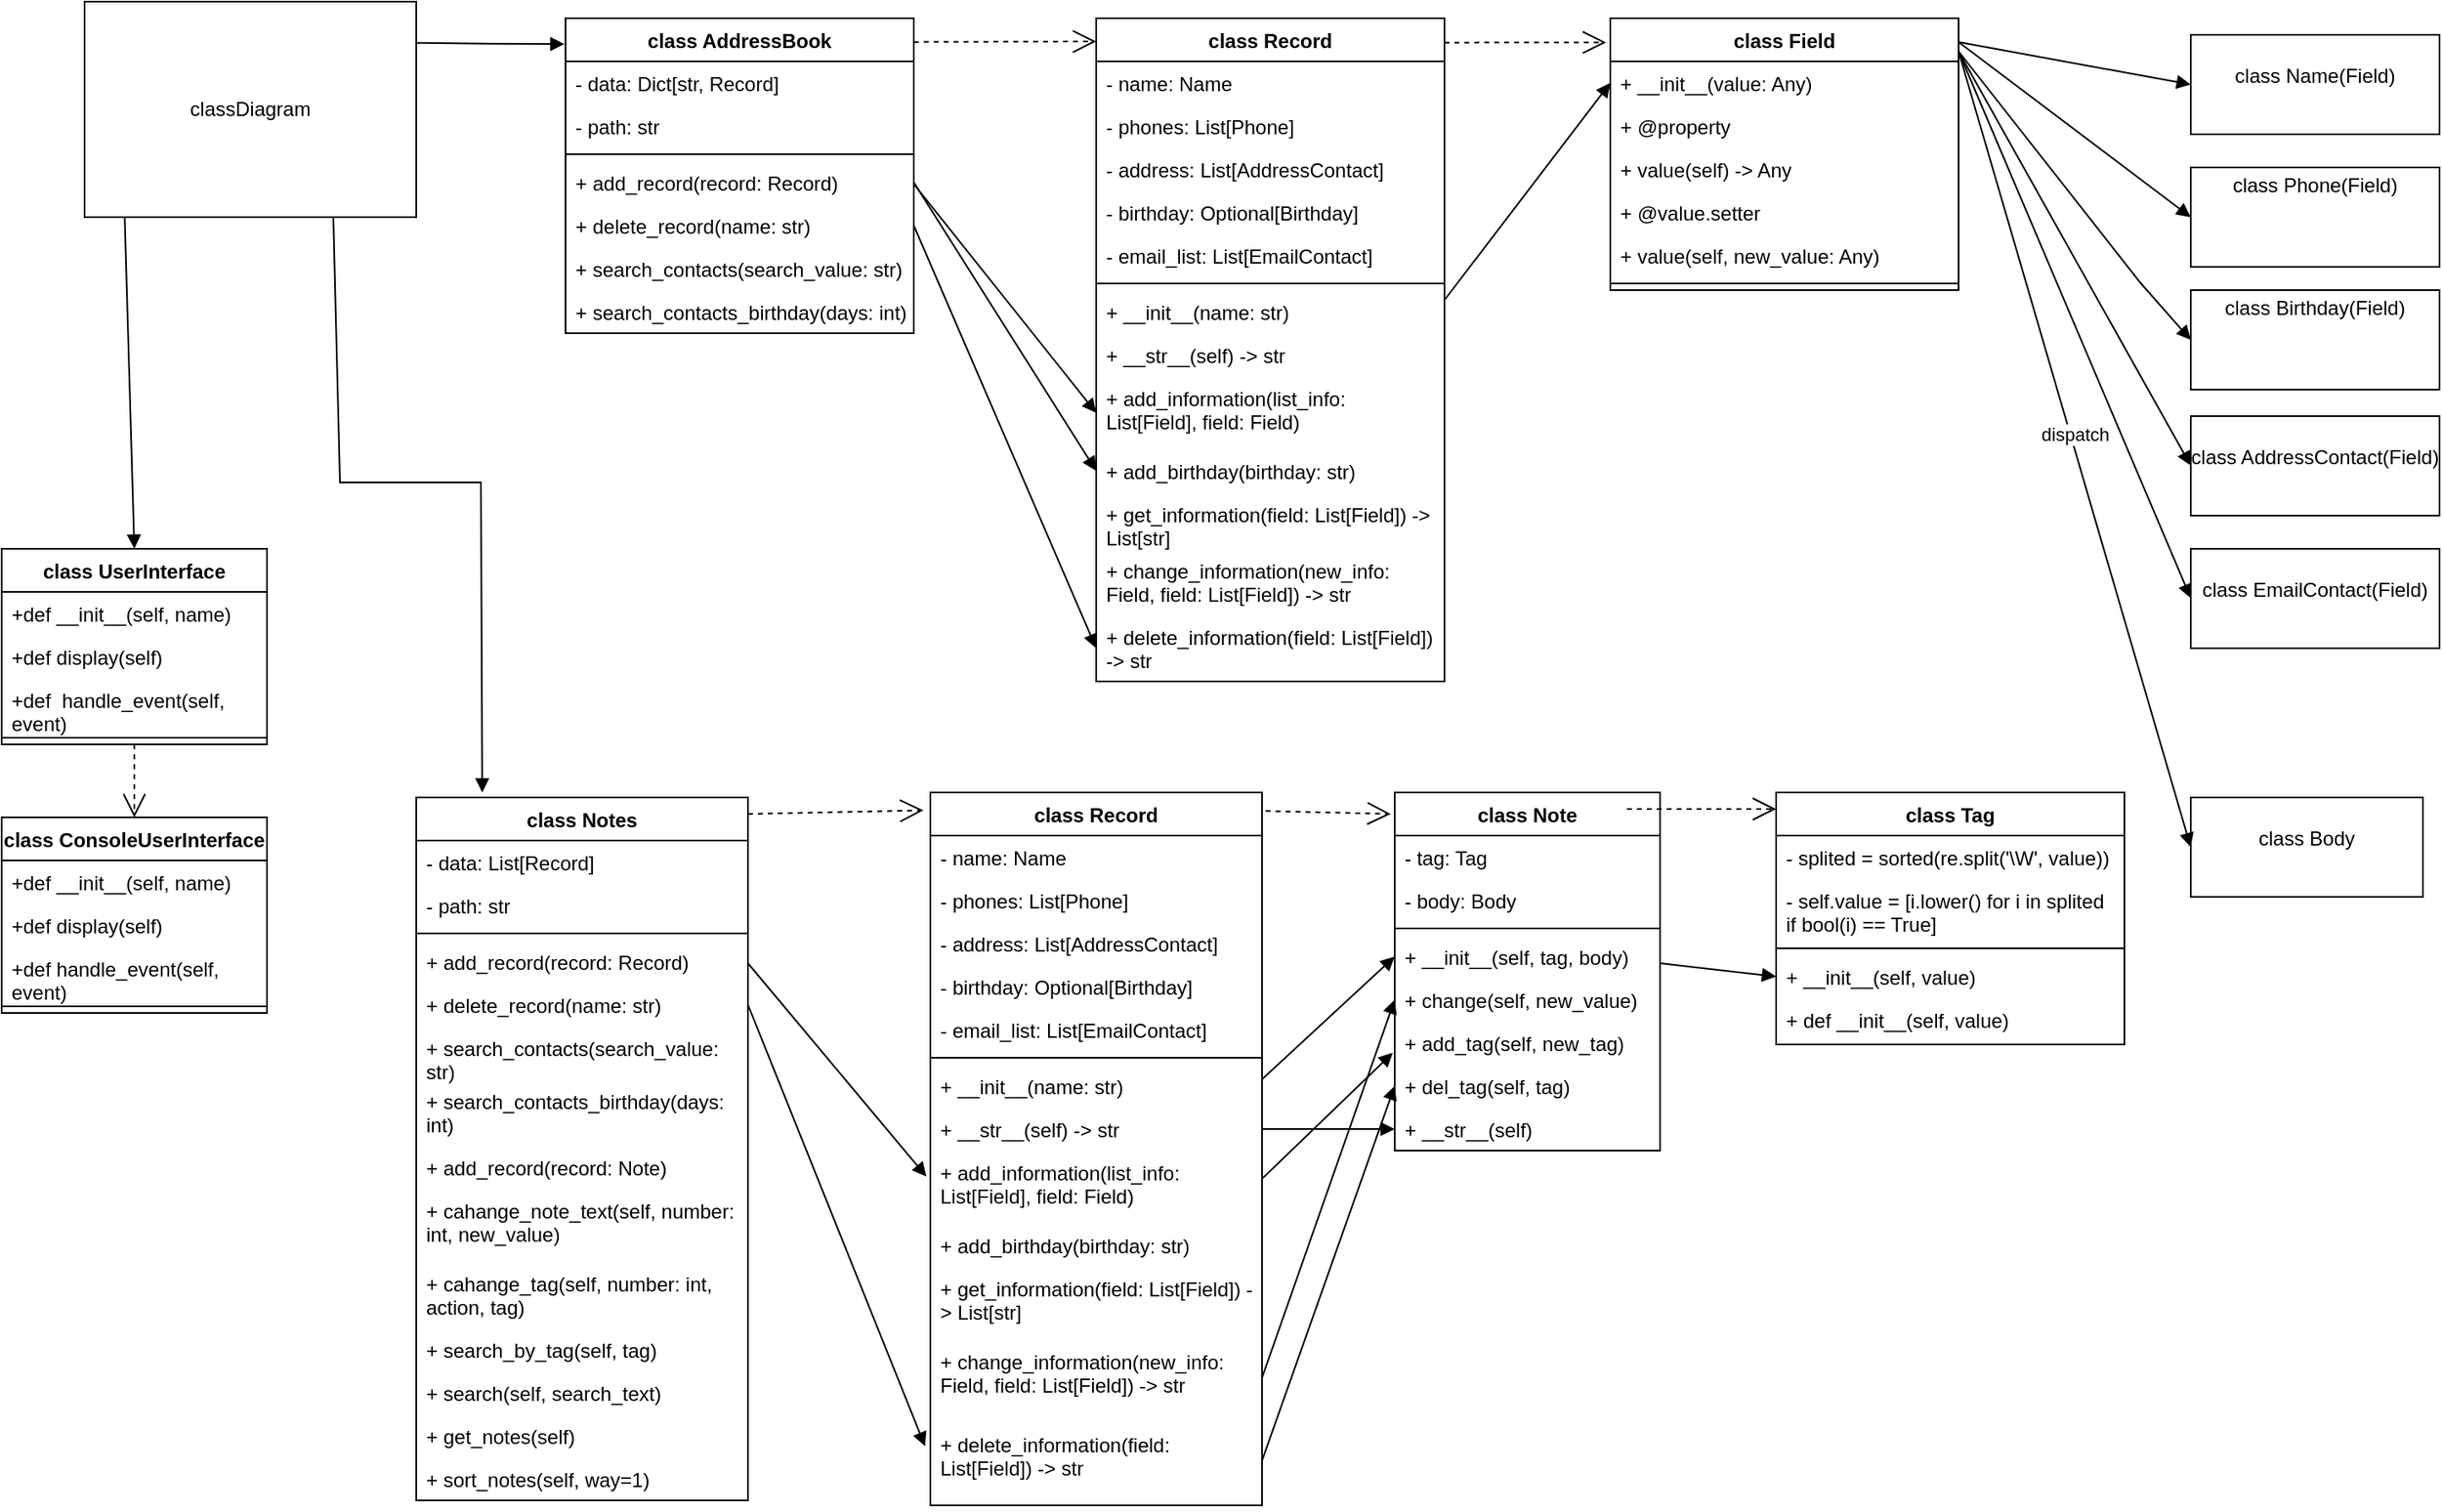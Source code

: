 <mxfile version="22.1.15" type="google">
  <diagram name="Page-1" id="QzDrJdNrqOBRoLmrzLve">
    <mxGraphModel grid="1" page="1" gridSize="10" guides="1" tooltips="1" connect="1" arrows="1" fold="1" pageScale="1" pageWidth="827" pageHeight="1169" math="0" shadow="0">
      <root>
        <mxCell id="0" />
        <mxCell id="1" parent="0" />
        <mxCell id="lvQEorfbWdtiJJyiYcCk-3" value="class AddressBook " style="swimlane;fontStyle=1;align=center;verticalAlign=top;childLayout=stackLayout;horizontal=1;startSize=26;horizontalStack=0;resizeParent=1;resizeParentMax=0;resizeLast=0;collapsible=1;marginBottom=0;whiteSpace=wrap;html=1;" vertex="1" parent="1">
          <mxGeometry x="370" y="60" width="210" height="190" as="geometry" />
        </mxCell>
        <mxCell id="lvQEorfbWdtiJJyiYcCk-4" value=" - data: Dict[str, Record]" style="text;strokeColor=none;fillColor=none;align=left;verticalAlign=top;spacingLeft=4;spacingRight=4;overflow=hidden;rotatable=0;points=[[0,0.5],[1,0.5]];portConstraint=eastwest;whiteSpace=wrap;html=1;" vertex="1" parent="lvQEorfbWdtiJJyiYcCk-3">
          <mxGeometry y="26" width="210" height="26" as="geometry" />
        </mxCell>
        <mxCell id="lvQEorfbWdtiJJyiYcCk-6" value="- path: str" style="text;strokeColor=none;fillColor=none;align=left;verticalAlign=top;spacingLeft=4;spacingRight=4;overflow=hidden;rotatable=0;points=[[0,0.5],[1,0.5]];portConstraint=eastwest;whiteSpace=wrap;html=1;" vertex="1" parent="lvQEorfbWdtiJJyiYcCk-3">
          <mxGeometry y="52" width="210" height="26" as="geometry" />
        </mxCell>
        <mxCell id="lvQEorfbWdtiJJyiYcCk-5" value="" style="line;strokeWidth=1;fillColor=none;align=left;verticalAlign=middle;spacingTop=-1;spacingLeft=3;spacingRight=3;rotatable=0;labelPosition=right;points=[];portConstraint=eastwest;strokeColor=inherit;" vertex="1" parent="lvQEorfbWdtiJJyiYcCk-3">
          <mxGeometry y="78" width="210" height="8" as="geometry" />
        </mxCell>
        <mxCell id="lvQEorfbWdtiJJyiYcCk-14" value="+ add_record(record: Record)" style="text;strokeColor=none;fillColor=none;align=left;verticalAlign=top;spacingLeft=4;spacingRight=4;overflow=hidden;rotatable=0;points=[[0,0.5],[1,0.5]];portConstraint=eastwest;whiteSpace=wrap;html=1;" vertex="1" parent="lvQEorfbWdtiJJyiYcCk-3">
          <mxGeometry y="86" width="210" height="26" as="geometry" />
        </mxCell>
        <mxCell id="lvQEorfbWdtiJJyiYcCk-15" value="+ delete_record(name: str)" style="text;strokeColor=none;fillColor=none;align=left;verticalAlign=top;spacingLeft=4;spacingRight=4;overflow=hidden;rotatable=0;points=[[0,0.5],[1,0.5]];portConstraint=eastwest;whiteSpace=wrap;html=1;" vertex="1" parent="lvQEorfbWdtiJJyiYcCk-3">
          <mxGeometry y="112" width="210" height="26" as="geometry" />
        </mxCell>
        <mxCell id="lvQEorfbWdtiJJyiYcCk-16" value="+ search_contacts(search_value: str)" style="text;strokeColor=none;fillColor=none;align=left;verticalAlign=top;spacingLeft=4;spacingRight=4;overflow=hidden;rotatable=0;points=[[0,0.5],[1,0.5]];portConstraint=eastwest;whiteSpace=wrap;html=1;" vertex="1" parent="lvQEorfbWdtiJJyiYcCk-3">
          <mxGeometry y="138" width="210" height="26" as="geometry" />
        </mxCell>
        <mxCell id="lvQEorfbWdtiJJyiYcCk-17" value="+ search_contacts_birthday(days: int)" style="text;strokeColor=none;fillColor=none;align=left;verticalAlign=top;spacingLeft=4;spacingRight=4;overflow=hidden;rotatable=0;points=[[0,0.5],[1,0.5]];portConstraint=eastwest;whiteSpace=wrap;html=1;" vertex="1" parent="lvQEorfbWdtiJJyiYcCk-3">
          <mxGeometry y="164" width="210" height="26" as="geometry" />
        </mxCell>
        <mxCell id="lvQEorfbWdtiJJyiYcCk-7" value="classDiagram" style="html=1;whiteSpace=wrap;" vertex="1" parent="1">
          <mxGeometry x="80" y="50" width="200" height="130" as="geometry" />
        </mxCell>
        <mxCell id="lvQEorfbWdtiJJyiYcCk-19" value="class Record" style="swimlane;fontStyle=1;align=center;verticalAlign=top;childLayout=stackLayout;horizontal=1;startSize=26;horizontalStack=0;resizeParent=1;resizeParentMax=0;resizeLast=0;collapsible=1;marginBottom=0;whiteSpace=wrap;html=1;" vertex="1" parent="1">
          <mxGeometry x="690" y="60" width="210" height="400" as="geometry" />
        </mxCell>
        <mxCell id="lvQEorfbWdtiJJyiYcCk-20" value="- name: Name" style="text;strokeColor=none;fillColor=none;align=left;verticalAlign=top;spacingLeft=4;spacingRight=4;overflow=hidden;rotatable=0;points=[[0,0.5],[1,0.5]];portConstraint=eastwest;whiteSpace=wrap;html=1;" vertex="1" parent="lvQEorfbWdtiJJyiYcCk-19">
          <mxGeometry y="26" width="210" height="26" as="geometry" />
        </mxCell>
        <mxCell id="lvQEorfbWdtiJJyiYcCk-23" value="- phones: List[Phone]" style="text;strokeColor=none;fillColor=none;align=left;verticalAlign=top;spacingLeft=4;spacingRight=4;overflow=hidden;rotatable=0;points=[[0,0.5],[1,0.5]];portConstraint=eastwest;whiteSpace=wrap;html=1;" vertex="1" parent="lvQEorfbWdtiJJyiYcCk-19">
          <mxGeometry y="52" width="210" height="26" as="geometry" />
        </mxCell>
        <mxCell id="lvQEorfbWdtiJJyiYcCk-24" value="- address: List[AddressContact]" style="text;strokeColor=none;fillColor=none;align=left;verticalAlign=top;spacingLeft=4;spacingRight=4;overflow=hidden;rotatable=0;points=[[0,0.5],[1,0.5]];portConstraint=eastwest;whiteSpace=wrap;html=1;" vertex="1" parent="lvQEorfbWdtiJJyiYcCk-19">
          <mxGeometry y="78" width="210" height="26" as="geometry" />
        </mxCell>
        <mxCell id="lvQEorfbWdtiJJyiYcCk-25" value="- birthday: Optional[Birthday]" style="text;strokeColor=none;fillColor=none;align=left;verticalAlign=top;spacingLeft=4;spacingRight=4;overflow=hidden;rotatable=0;points=[[0,0.5],[1,0.5]];portConstraint=eastwest;whiteSpace=wrap;html=1;" vertex="1" parent="lvQEorfbWdtiJJyiYcCk-19">
          <mxGeometry y="104" width="210" height="26" as="geometry" />
        </mxCell>
        <mxCell id="lvQEorfbWdtiJJyiYcCk-26" value="- email_list: List[EmailContact]" style="text;strokeColor=none;fillColor=none;align=left;verticalAlign=top;spacingLeft=4;spacingRight=4;overflow=hidden;rotatable=0;points=[[0,0.5],[1,0.5]];portConstraint=eastwest;whiteSpace=wrap;html=1;" vertex="1" parent="lvQEorfbWdtiJJyiYcCk-19">
          <mxGeometry y="130" width="210" height="26" as="geometry" />
        </mxCell>
        <mxCell id="lvQEorfbWdtiJJyiYcCk-21" value="" style="line;strokeWidth=1;fillColor=none;align=left;verticalAlign=middle;spacingTop=-1;spacingLeft=3;spacingRight=3;rotatable=0;labelPosition=right;points=[];portConstraint=eastwest;strokeColor=inherit;" vertex="1" parent="lvQEorfbWdtiJJyiYcCk-19">
          <mxGeometry y="156" width="210" height="8" as="geometry" />
        </mxCell>
        <mxCell id="lvQEorfbWdtiJJyiYcCk-22" value="+ __init__(name: str)" style="text;strokeColor=none;fillColor=none;align=left;verticalAlign=top;spacingLeft=4;spacingRight=4;overflow=hidden;rotatable=0;points=[[0,0.5],[1,0.5]];portConstraint=eastwest;whiteSpace=wrap;html=1;" vertex="1" parent="lvQEorfbWdtiJJyiYcCk-19">
          <mxGeometry y="164" width="210" height="26" as="geometry" />
        </mxCell>
        <mxCell id="lvQEorfbWdtiJJyiYcCk-28" value="+ __str__(self) -&amp;gt; str" style="text;strokeColor=none;fillColor=none;align=left;verticalAlign=top;spacingLeft=4;spacingRight=4;overflow=hidden;rotatable=0;points=[[0,0.5],[1,0.5]];portConstraint=eastwest;whiteSpace=wrap;html=1;" vertex="1" parent="lvQEorfbWdtiJJyiYcCk-19">
          <mxGeometry y="190" width="210" height="26" as="geometry" />
        </mxCell>
        <mxCell id="lvQEorfbWdtiJJyiYcCk-32" value="+ add_information(list_info: List[Field], field: Field)" style="text;strokeColor=none;fillColor=none;align=left;verticalAlign=top;spacingLeft=4;spacingRight=4;overflow=hidden;rotatable=0;points=[[0,0.5],[1,0.5]];portConstraint=eastwest;whiteSpace=wrap;html=1;" vertex="1" parent="lvQEorfbWdtiJJyiYcCk-19">
          <mxGeometry y="216" width="210" height="44" as="geometry" />
        </mxCell>
        <mxCell id="lvQEorfbWdtiJJyiYcCk-31" value=" + add_birthday(birthday: str)" style="text;strokeColor=none;fillColor=none;align=left;verticalAlign=top;spacingLeft=4;spacingRight=4;overflow=hidden;rotatable=0;points=[[0,0.5],[1,0.5]];portConstraint=eastwest;whiteSpace=wrap;html=1;" vertex="1" parent="lvQEorfbWdtiJJyiYcCk-19">
          <mxGeometry y="260" width="210" height="26" as="geometry" />
        </mxCell>
        <mxCell id="lvQEorfbWdtiJJyiYcCk-30" value="+ get_information(field: List[Field]) -&amp;gt; List[str]" style="text;strokeColor=none;fillColor=none;align=left;verticalAlign=top;spacingLeft=4;spacingRight=4;overflow=hidden;rotatable=0;points=[[0,0.5],[1,0.5]];portConstraint=eastwest;whiteSpace=wrap;html=1;" vertex="1" parent="lvQEorfbWdtiJJyiYcCk-19">
          <mxGeometry y="286" width="210" height="34" as="geometry" />
        </mxCell>
        <mxCell id="lvQEorfbWdtiJJyiYcCk-29" value="+ change_information(new_info: Field, field: List[Field]) -&amp;gt; str" style="text;strokeColor=none;fillColor=none;align=left;verticalAlign=top;spacingLeft=4;spacingRight=4;overflow=hidden;rotatable=0;points=[[0,0.5],[1,0.5]];portConstraint=eastwest;whiteSpace=wrap;html=1;" vertex="1" parent="lvQEorfbWdtiJJyiYcCk-19">
          <mxGeometry y="320" width="210" height="40" as="geometry" />
        </mxCell>
        <mxCell id="lvQEorfbWdtiJJyiYcCk-27" value="+ delete_information(field: List[Field]) -&amp;gt; str" style="text;strokeColor=none;fillColor=none;align=left;verticalAlign=top;spacingLeft=4;spacingRight=4;overflow=hidden;rotatable=0;points=[[0,0.5],[1,0.5]];portConstraint=eastwest;whiteSpace=wrap;html=1;" vertex="1" parent="lvQEorfbWdtiJJyiYcCk-19">
          <mxGeometry y="360" width="210" height="40" as="geometry" />
        </mxCell>
        <mxCell id="lvQEorfbWdtiJJyiYcCk-33" value="class Field" style="swimlane;fontStyle=1;align=center;verticalAlign=top;childLayout=stackLayout;horizontal=1;startSize=26;horizontalStack=0;resizeParent=1;resizeParentMax=0;resizeLast=0;collapsible=1;marginBottom=0;whiteSpace=wrap;html=1;" vertex="1" parent="1">
          <mxGeometry x="1000" y="60" width="210" height="164" as="geometry" />
        </mxCell>
        <mxCell id="lvQEorfbWdtiJJyiYcCk-34" value=" + __init__(value: Any)" style="text;strokeColor=none;fillColor=none;align=left;verticalAlign=top;spacingLeft=4;spacingRight=4;overflow=hidden;rotatable=0;points=[[0,0.5],[1,0.5]];portConstraint=eastwest;whiteSpace=wrap;html=1;" vertex="1" parent="lvQEorfbWdtiJJyiYcCk-33">
          <mxGeometry y="26" width="210" height="26" as="geometry" />
        </mxCell>
        <mxCell id="lvQEorfbWdtiJJyiYcCk-37" value="+ @property" style="text;strokeColor=none;fillColor=none;align=left;verticalAlign=top;spacingLeft=4;spacingRight=4;overflow=hidden;rotatable=0;points=[[0,0.5],[1,0.5]];portConstraint=eastwest;whiteSpace=wrap;html=1;" vertex="1" parent="lvQEorfbWdtiJJyiYcCk-33">
          <mxGeometry y="52" width="210" height="26" as="geometry" />
        </mxCell>
        <mxCell id="lvQEorfbWdtiJJyiYcCk-39" value="+ value(self) -&amp;gt; Any" style="text;strokeColor=none;fillColor=none;align=left;verticalAlign=top;spacingLeft=4;spacingRight=4;overflow=hidden;rotatable=0;points=[[0,0.5],[1,0.5]];portConstraint=eastwest;whiteSpace=wrap;html=1;" vertex="1" parent="lvQEorfbWdtiJJyiYcCk-33">
          <mxGeometry y="78" width="210" height="26" as="geometry" />
        </mxCell>
        <mxCell id="lvQEorfbWdtiJJyiYcCk-40" value="+ @value.setter" style="text;strokeColor=none;fillColor=none;align=left;verticalAlign=top;spacingLeft=4;spacingRight=4;overflow=hidden;rotatable=0;points=[[0,0.5],[1,0.5]];portConstraint=eastwest;whiteSpace=wrap;html=1;" vertex="1" parent="lvQEorfbWdtiJJyiYcCk-33">
          <mxGeometry y="104" width="210" height="26" as="geometry" />
        </mxCell>
        <mxCell id="lvQEorfbWdtiJJyiYcCk-38" value=" + value(self, new_value: Any)" style="text;strokeColor=none;fillColor=none;align=left;verticalAlign=top;spacingLeft=4;spacingRight=4;overflow=hidden;rotatable=0;points=[[0,0.5],[1,0.5]];portConstraint=eastwest;whiteSpace=wrap;html=1;" vertex="1" parent="lvQEorfbWdtiJJyiYcCk-33">
          <mxGeometry y="130" width="210" height="26" as="geometry" />
        </mxCell>
        <mxCell id="lvQEorfbWdtiJJyiYcCk-35" value="" style="line;strokeWidth=1;fillColor=none;align=left;verticalAlign=middle;spacingTop=-1;spacingLeft=3;spacingRight=3;rotatable=0;labelPosition=right;points=[];portConstraint=eastwest;strokeColor=inherit;" vertex="1" parent="lvQEorfbWdtiJJyiYcCk-33">
          <mxGeometry y="156" width="210" height="8" as="geometry" />
        </mxCell>
        <mxCell id="lvQEorfbWdtiJJyiYcCk-51" value="" style="endArrow=block;endFill=1;html=1;edgeStyle=orthogonalEdgeStyle;align=left;verticalAlign=top;rounded=0;entryX=-0.003;entryY=0.082;entryDx=0;entryDy=0;entryPerimeter=0;" edge="1" parent="1" target="lvQEorfbWdtiJJyiYcCk-3">
          <mxGeometry x="-1" relative="1" as="geometry">
            <mxPoint x="280" y="74.86" as="sourcePoint" />
            <mxPoint x="440" y="74.86" as="targetPoint" />
          </mxGeometry>
        </mxCell>
        <mxCell id="lvQEorfbWdtiJJyiYcCk-55" value="" style="html=1;verticalAlign=bottom;endArrow=block;curved=0;rounded=0;entryX=0;entryY=0.5;entryDx=0;entryDy=0;" edge="1" parent="1" target="lvQEorfbWdtiJJyiYcCk-32">
          <mxGeometry width="80" relative="1" as="geometry">
            <mxPoint x="580" y="160" as="sourcePoint" />
            <mxPoint x="660" y="190" as="targetPoint" />
          </mxGeometry>
        </mxCell>
        <mxCell id="lvQEorfbWdtiJJyiYcCk-59" value="" style="html=1;verticalAlign=bottom;endArrow=block;curved=0;rounded=0;exitX=1;exitY=0.5;exitDx=0;exitDy=0;entryX=0;entryY=0.5;entryDx=0;entryDy=0;" edge="1" parent="1" source="lvQEorfbWdtiJJyiYcCk-14" target="lvQEorfbWdtiJJyiYcCk-31">
          <mxGeometry width="80" relative="1" as="geometry">
            <mxPoint x="580" y="310" as="sourcePoint" />
            <mxPoint x="660" y="310" as="targetPoint" />
          </mxGeometry>
        </mxCell>
        <mxCell id="lvQEorfbWdtiJJyiYcCk-60" value="" style="html=1;verticalAlign=bottom;endArrow=block;curved=0;rounded=0;exitX=1;exitY=0.5;exitDx=0;exitDy=0;entryX=0;entryY=0.5;entryDx=0;entryDy=0;" edge="1" parent="1" source="lvQEorfbWdtiJJyiYcCk-15" target="lvQEorfbWdtiJJyiYcCk-27">
          <mxGeometry width="80" relative="1" as="geometry">
            <mxPoint x="570" y="320" as="sourcePoint" />
            <mxPoint x="650" y="320" as="targetPoint" />
          </mxGeometry>
        </mxCell>
        <mxCell id="lvQEorfbWdtiJJyiYcCk-61" value="" style="html=1;verticalAlign=bottom;endArrow=block;curved=0;rounded=0;entryX=0;entryY=0.5;entryDx=0;entryDy=0;" edge="1" parent="1" target="lvQEorfbWdtiJJyiYcCk-34">
          <mxGeometry width="80" relative="1" as="geometry">
            <mxPoint x="900" y="230" as="sourcePoint" />
            <mxPoint x="980" y="230" as="targetPoint" />
          </mxGeometry>
        </mxCell>
        <mxCell id="lvQEorfbWdtiJJyiYcCk-62" value="" style="endArrow=open;endSize=12;dashed=1;html=1;rounded=0;" edge="1" parent="1">
          <mxGeometry width="160" relative="1" as="geometry">
            <mxPoint x="580" y="74.33" as="sourcePoint" />
            <mxPoint x="690" y="74" as="targetPoint" />
          </mxGeometry>
        </mxCell>
        <mxCell id="lvQEorfbWdtiJJyiYcCk-63" value="" style="endArrow=open;endSize=12;dashed=1;html=1;rounded=0;entryX=-0.012;entryY=0.089;entryDx=0;entryDy=0;entryPerimeter=0;" edge="1" parent="1" target="lvQEorfbWdtiJJyiYcCk-33">
          <mxGeometry width="160" relative="1" as="geometry">
            <mxPoint x="900" y="74.71" as="sourcePoint" />
            <mxPoint x="1060" y="74.71" as="targetPoint" />
          </mxGeometry>
        </mxCell>
        <mxCell id="lvQEorfbWdtiJJyiYcCk-66" value="&lt;p style=&quot;margin:0px;margin-top:4px;text-align:center;&quot;&gt;&lt;br&gt;class EmailContact(Field)&lt;br&gt;&lt;/p&gt;" style="verticalAlign=top;align=left;overflow=fill;fontSize=12;fontFamily=Helvetica;html=1;whiteSpace=wrap;" vertex="1" parent="1">
          <mxGeometry x="1350" y="380" width="150" height="60" as="geometry" />
        </mxCell>
        <mxCell id="lvQEorfbWdtiJJyiYcCk-67" value="&lt;p style=&quot;margin:0px;margin-top:4px;text-align:center;&quot;&gt;&lt;br&gt;class AddressContact(Field)&lt;br&gt;&lt;/p&gt;" style="verticalAlign=top;align=left;overflow=fill;fontSize=12;fontFamily=Helvetica;html=1;whiteSpace=wrap;" vertex="1" parent="1">
          <mxGeometry x="1350" y="300" width="150" height="60" as="geometry" />
        </mxCell>
        <mxCell id="lvQEorfbWdtiJJyiYcCk-70" value="&lt;p style=&quot;text-align: center; margin: 4px 0px 0px;&quot;&gt;class Birthday(Field)&lt;br&gt;&lt;/p&gt;" style="verticalAlign=top;align=left;overflow=fill;fontSize=12;fontFamily=Helvetica;html=1;whiteSpace=wrap;" vertex="1" parent="1">
          <mxGeometry x="1350" y="224" width="150" height="60" as="geometry" />
        </mxCell>
        <mxCell id="lvQEorfbWdtiJJyiYcCk-71" value="&lt;p style=&quot;margin:0px;margin-top:4px;text-align:center;&quot;&gt;class Phone(Field)&lt;br&gt;&lt;/p&gt;" style="verticalAlign=top;align=left;overflow=fill;fontSize=12;fontFamily=Helvetica;html=1;whiteSpace=wrap;" vertex="1" parent="1">
          <mxGeometry x="1350" y="150" width="150" height="60" as="geometry" />
        </mxCell>
        <mxCell id="lvQEorfbWdtiJJyiYcCk-72" value="&lt;p style=&quot;margin:0px;margin-top:4px;text-align:center;&quot;&gt;&lt;br&gt;class Name(Field)&lt;br&gt;&lt;/p&gt;" style="verticalAlign=top;align=left;overflow=fill;fontSize=12;fontFamily=Helvetica;html=1;whiteSpace=wrap;" vertex="1" parent="1">
          <mxGeometry x="1350" y="70" width="150" height="60" as="geometry" />
        </mxCell>
        <mxCell id="lvQEorfbWdtiJJyiYcCk-76" value="" style="html=1;verticalAlign=bottom;endArrow=block;curved=0;rounded=0;" edge="1" parent="1">
          <mxGeometry width="80" relative="1" as="geometry">
            <mxPoint x="1210" y="80" as="sourcePoint" />
            <mxPoint x="1350" y="409.82" as="targetPoint" />
          </mxGeometry>
        </mxCell>
        <mxCell id="lvQEorfbWdtiJJyiYcCk-77" value="" style="html=1;verticalAlign=bottom;endArrow=block;curved=0;rounded=0;" edge="1" parent="1">
          <mxGeometry width="80" relative="1" as="geometry">
            <mxPoint x="1210" y="80" as="sourcePoint" />
            <mxPoint x="1350" y="329.82" as="targetPoint" />
            <mxPoint as="offset" />
          </mxGeometry>
        </mxCell>
        <mxCell id="lvQEorfbWdtiJJyiYcCk-78" value="" style="html=1;verticalAlign=bottom;endArrow=block;curved=0;rounded=0;entryX=0;entryY=0.5;entryDx=0;entryDy=0;" edge="1" parent="1" target="lvQEorfbWdtiJJyiYcCk-70">
          <mxGeometry width="80" relative="1" as="geometry">
            <mxPoint x="1210" y="80" as="sourcePoint" />
            <mxPoint x="1321" y="222.75" as="targetPoint" />
            <Array as="points">
              <mxPoint x="1320" y="220" />
            </Array>
          </mxGeometry>
        </mxCell>
        <mxCell id="lvQEorfbWdtiJJyiYcCk-79" value="" style="html=1;verticalAlign=bottom;endArrow=block;curved=0;rounded=0;entryX=0;entryY=0.5;entryDx=0;entryDy=0;" edge="1" parent="1" target="lvQEorfbWdtiJJyiYcCk-71">
          <mxGeometry width="80" relative="1" as="geometry">
            <mxPoint x="1210" y="74.37" as="sourcePoint" />
            <mxPoint x="1290" y="74.37" as="targetPoint" />
          </mxGeometry>
        </mxCell>
        <mxCell id="lvQEorfbWdtiJJyiYcCk-80" value="" style="html=1;verticalAlign=bottom;endArrow=block;curved=0;rounded=0;entryX=0;entryY=0.5;entryDx=0;entryDy=0;" edge="1" parent="1" target="lvQEorfbWdtiJJyiYcCk-72">
          <mxGeometry width="80" relative="1" as="geometry">
            <mxPoint x="1210" y="74.37" as="sourcePoint" />
            <mxPoint x="1290" y="74.37" as="targetPoint" />
          </mxGeometry>
        </mxCell>
        <mxCell id="lvQEorfbWdtiJJyiYcCk-81" value="" style="html=1;verticalAlign=bottom;endArrow=block;curved=0;rounded=0;exitX=0.75;exitY=1;exitDx=0;exitDy=0;entryX=0.199;entryY=-0.007;entryDx=0;entryDy=0;entryPerimeter=0;" edge="1" parent="1" source="lvQEorfbWdtiJJyiYcCk-7" target="lvQEorfbWdtiJJyiYcCk-82">
          <mxGeometry width="80" relative="1" as="geometry">
            <mxPoint x="320" y="75" as="sourcePoint" />
            <mxPoint x="409.953" y="460" as="targetPoint" />
            <Array as="points">
              <mxPoint x="234" y="340" />
              <mxPoint x="319" y="340" />
            </Array>
          </mxGeometry>
        </mxCell>
        <mxCell id="lvQEorfbWdtiJJyiYcCk-82" value="class Notes" style="swimlane;fontStyle=1;align=center;verticalAlign=top;childLayout=stackLayout;horizontal=1;startSize=26;horizontalStack=0;resizeParent=1;resizeParentMax=0;resizeLast=0;collapsible=1;marginBottom=0;whiteSpace=wrap;html=1;" vertex="1" parent="1">
          <mxGeometry x="280.0" y="530" width="200" height="424" as="geometry" />
        </mxCell>
        <mxCell id="lvQEorfbWdtiJJyiYcCk-83" value="- data: List[Record]" style="text;strokeColor=none;fillColor=none;align=left;verticalAlign=top;spacingLeft=4;spacingRight=4;overflow=hidden;rotatable=0;points=[[0,0.5],[1,0.5]];portConstraint=eastwest;whiteSpace=wrap;html=1;" vertex="1" parent="lvQEorfbWdtiJJyiYcCk-82">
          <mxGeometry y="26" width="200" height="26" as="geometry" />
        </mxCell>
        <mxCell id="lvQEorfbWdtiJJyiYcCk-86" value=" - path: str" style="text;strokeColor=none;fillColor=none;align=left;verticalAlign=top;spacingLeft=4;spacingRight=4;overflow=hidden;rotatable=0;points=[[0,0.5],[1,0.5]];portConstraint=eastwest;whiteSpace=wrap;html=1;" vertex="1" parent="lvQEorfbWdtiJJyiYcCk-82">
          <mxGeometry y="52" width="200" height="26" as="geometry" />
        </mxCell>
        <mxCell id="lvQEorfbWdtiJJyiYcCk-84" value="" style="line;strokeWidth=1;fillColor=none;align=left;verticalAlign=middle;spacingTop=-1;spacingLeft=3;spacingRight=3;rotatable=0;labelPosition=right;points=[];portConstraint=eastwest;strokeColor=inherit;" vertex="1" parent="lvQEorfbWdtiJJyiYcCk-82">
          <mxGeometry y="78" width="200" height="8" as="geometry" />
        </mxCell>
        <mxCell id="lvQEorfbWdtiJJyiYcCk-85" value="+ add_record(record: Record)" style="text;strokeColor=none;fillColor=none;align=left;verticalAlign=top;spacingLeft=4;spacingRight=4;overflow=hidden;rotatable=0;points=[[0,0.5],[1,0.5]];portConstraint=eastwest;whiteSpace=wrap;html=1;" vertex="1" parent="lvQEorfbWdtiJJyiYcCk-82">
          <mxGeometry y="86" width="200" height="26" as="geometry" />
        </mxCell>
        <mxCell id="lvQEorfbWdtiJJyiYcCk-87" value="+ delete_record(name: str)" style="text;strokeColor=none;fillColor=none;align=left;verticalAlign=top;spacingLeft=4;spacingRight=4;overflow=hidden;rotatable=0;points=[[0,0.5],[1,0.5]];portConstraint=eastwest;whiteSpace=wrap;html=1;" vertex="1" parent="lvQEorfbWdtiJJyiYcCk-82">
          <mxGeometry y="112" width="200" height="26" as="geometry" />
        </mxCell>
        <mxCell id="lvQEorfbWdtiJJyiYcCk-89" value="+ search_contacts(search_value: str)" style="text;strokeColor=none;fillColor=none;align=left;verticalAlign=top;spacingLeft=4;spacingRight=4;overflow=hidden;rotatable=0;points=[[0,0.5],[1,0.5]];portConstraint=eastwest;whiteSpace=wrap;html=1;" vertex="1" parent="lvQEorfbWdtiJJyiYcCk-82">
          <mxGeometry y="138" width="200" height="32" as="geometry" />
        </mxCell>
        <mxCell id="lvQEorfbWdtiJJyiYcCk-93" value="+ search_contacts_birthday(days: int)" style="text;strokeColor=none;fillColor=none;align=left;verticalAlign=top;spacingLeft=4;spacingRight=4;overflow=hidden;rotatable=0;points=[[0,0.5],[1,0.5]];portConstraint=eastwest;whiteSpace=wrap;html=1;" vertex="1" parent="lvQEorfbWdtiJJyiYcCk-82">
          <mxGeometry y="170" width="200" height="40" as="geometry" />
        </mxCell>
        <mxCell id="lvQEorfbWdtiJJyiYcCk-96" value="+ add_record(record:&amp;nbsp;Note)" style="text;strokeColor=none;fillColor=none;align=left;verticalAlign=top;spacingLeft=4;spacingRight=4;overflow=hidden;rotatable=0;points=[[0,0.5],[1,0.5]];portConstraint=eastwest;whiteSpace=wrap;html=1;" vertex="1" parent="lvQEorfbWdtiJJyiYcCk-82">
          <mxGeometry y="210" width="200" height="26" as="geometry" />
        </mxCell>
        <mxCell id="lvQEorfbWdtiJJyiYcCk-95" value="+ cahange_note_text(self, number: int, new_value)" style="text;strokeColor=none;fillColor=none;align=left;verticalAlign=top;spacingLeft=4;spacingRight=4;overflow=hidden;rotatable=0;points=[[0,0.5],[1,0.5]];portConstraint=eastwest;whiteSpace=wrap;html=1;" vertex="1" parent="lvQEorfbWdtiJJyiYcCk-82">
          <mxGeometry y="236" width="200" height="44" as="geometry" />
        </mxCell>
        <mxCell id="lvQEorfbWdtiJJyiYcCk-91" value="+ cahange_tag(self, number: int, action, tag)" style="text;strokeColor=none;fillColor=none;align=left;verticalAlign=top;spacingLeft=4;spacingRight=4;overflow=hidden;rotatable=0;points=[[0,0.5],[1,0.5]];portConstraint=eastwest;whiteSpace=wrap;html=1;" vertex="1" parent="lvQEorfbWdtiJJyiYcCk-82">
          <mxGeometry y="280" width="200" height="40" as="geometry" />
        </mxCell>
        <mxCell id="lvQEorfbWdtiJJyiYcCk-94" value="+ search_by_tag(self, tag)" style="text;strokeColor=none;fillColor=none;align=left;verticalAlign=top;spacingLeft=4;spacingRight=4;overflow=hidden;rotatable=0;points=[[0,0.5],[1,0.5]];portConstraint=eastwest;whiteSpace=wrap;html=1;" vertex="1" parent="lvQEorfbWdtiJJyiYcCk-82">
          <mxGeometry y="320" width="200" height="26" as="geometry" />
        </mxCell>
        <mxCell id="lvQEorfbWdtiJJyiYcCk-92" value="+ search(self, search_text)" style="text;strokeColor=none;fillColor=none;align=left;verticalAlign=top;spacingLeft=4;spacingRight=4;overflow=hidden;rotatable=0;points=[[0,0.5],[1,0.5]];portConstraint=eastwest;whiteSpace=wrap;html=1;" vertex="1" parent="lvQEorfbWdtiJJyiYcCk-82">
          <mxGeometry y="346" width="200" height="26" as="geometry" />
        </mxCell>
        <mxCell id="lvQEorfbWdtiJJyiYcCk-90" value="+ get_notes(self)&lt;br/&gt;&lt;br/&gt;" style="text;strokeColor=none;fillColor=none;align=left;verticalAlign=top;spacingLeft=4;spacingRight=4;overflow=hidden;rotatable=0;points=[[0,0.5],[1,0.5]];portConstraint=eastwest;whiteSpace=wrap;html=1;" vertex="1" parent="lvQEorfbWdtiJJyiYcCk-82">
          <mxGeometry y="372" width="200" height="26" as="geometry" />
        </mxCell>
        <mxCell id="lvQEorfbWdtiJJyiYcCk-88" value="+ sort_notes(self, way=1)" style="text;strokeColor=none;fillColor=none;align=left;verticalAlign=top;spacingLeft=4;spacingRight=4;overflow=hidden;rotatable=0;points=[[0,0.5],[1,0.5]];portConstraint=eastwest;whiteSpace=wrap;html=1;" vertex="1" parent="lvQEorfbWdtiJJyiYcCk-82">
          <mxGeometry y="398" width="200" height="26" as="geometry" />
        </mxCell>
        <mxCell id="lvQEorfbWdtiJJyiYcCk-97" value="class Note" style="swimlane;fontStyle=1;align=center;verticalAlign=top;childLayout=stackLayout;horizontal=1;startSize=26;horizontalStack=0;resizeParent=1;resizeParentMax=0;resizeLast=0;collapsible=1;marginBottom=0;whiteSpace=wrap;html=1;" vertex="1" parent="1">
          <mxGeometry x="870" y="527" width="160" height="216" as="geometry" />
        </mxCell>
        <mxCell id="lvQEorfbWdtiJJyiYcCk-98" value="- tag: Tag" style="text;strokeColor=none;fillColor=none;align=left;verticalAlign=top;spacingLeft=4;spacingRight=4;overflow=hidden;rotatable=0;points=[[0,0.5],[1,0.5]];portConstraint=eastwest;whiteSpace=wrap;html=1;" vertex="1" parent="lvQEorfbWdtiJJyiYcCk-97">
          <mxGeometry y="26" width="160" height="26" as="geometry" />
        </mxCell>
        <mxCell id="lvQEorfbWdtiJJyiYcCk-116" value="- body: Body" style="text;strokeColor=none;fillColor=none;align=left;verticalAlign=top;spacingLeft=4;spacingRight=4;overflow=hidden;rotatable=0;points=[[0,0.5],[1,0.5]];portConstraint=eastwest;whiteSpace=wrap;html=1;" vertex="1" parent="lvQEorfbWdtiJJyiYcCk-97">
          <mxGeometry y="52" width="160" height="26" as="geometry" />
        </mxCell>
        <mxCell id="lvQEorfbWdtiJJyiYcCk-99" value="" style="line;strokeWidth=1;fillColor=none;align=left;verticalAlign=middle;spacingTop=-1;spacingLeft=3;spacingRight=3;rotatable=0;labelPosition=right;points=[];portConstraint=eastwest;strokeColor=inherit;" vertex="1" parent="lvQEorfbWdtiJJyiYcCk-97">
          <mxGeometry y="78" width="160" height="8" as="geometry" />
        </mxCell>
        <mxCell id="lvQEorfbWdtiJJyiYcCk-100" value="+ __init__(self, tag, body)" style="text;strokeColor=none;fillColor=none;align=left;verticalAlign=top;spacingLeft=4;spacingRight=4;overflow=hidden;rotatable=0;points=[[0,0.5],[1,0.5]];portConstraint=eastwest;whiteSpace=wrap;html=1;" vertex="1" parent="lvQEorfbWdtiJJyiYcCk-97">
          <mxGeometry y="86" width="160" height="26" as="geometry" />
        </mxCell>
        <mxCell id="lvQEorfbWdtiJJyiYcCk-118" value="+ change(self, new_value)" style="text;strokeColor=none;fillColor=none;align=left;verticalAlign=top;spacingLeft=4;spacingRight=4;overflow=hidden;rotatable=0;points=[[0,0.5],[1,0.5]];portConstraint=eastwest;whiteSpace=wrap;html=1;" vertex="1" parent="lvQEorfbWdtiJJyiYcCk-97">
          <mxGeometry y="112" width="160" height="26" as="geometry" />
        </mxCell>
        <mxCell id="lvQEorfbWdtiJJyiYcCk-119" value="+ add_tag(self, new_tag)" style="text;strokeColor=none;fillColor=none;align=left;verticalAlign=top;spacingLeft=4;spacingRight=4;overflow=hidden;rotatable=0;points=[[0,0.5],[1,0.5]];portConstraint=eastwest;whiteSpace=wrap;html=1;" vertex="1" parent="lvQEorfbWdtiJJyiYcCk-97">
          <mxGeometry y="138" width="160" height="26" as="geometry" />
        </mxCell>
        <mxCell id="lvQEorfbWdtiJJyiYcCk-117" value=" + del_tag(self, tag)" style="text;strokeColor=none;fillColor=none;align=left;verticalAlign=top;spacingLeft=4;spacingRight=4;overflow=hidden;rotatable=0;points=[[0,0.5],[1,0.5]];portConstraint=eastwest;whiteSpace=wrap;html=1;" vertex="1" parent="lvQEorfbWdtiJJyiYcCk-97">
          <mxGeometry y="164" width="160" height="26" as="geometry" />
        </mxCell>
        <mxCell id="lvQEorfbWdtiJJyiYcCk-120" value="+ __str__(self)" style="text;strokeColor=none;fillColor=none;align=left;verticalAlign=top;spacingLeft=4;spacingRight=4;overflow=hidden;rotatable=0;points=[[0,0.5],[1,0.5]];portConstraint=eastwest;whiteSpace=wrap;html=1;" vertex="1" parent="lvQEorfbWdtiJJyiYcCk-97">
          <mxGeometry y="190" width="160" height="26" as="geometry" />
        </mxCell>
        <mxCell id="lvQEorfbWdtiJJyiYcCk-101" value="class Record" style="swimlane;fontStyle=1;align=center;verticalAlign=top;childLayout=stackLayout;horizontal=1;startSize=26;horizontalStack=0;resizeParent=1;resizeParentMax=0;resizeLast=0;collapsible=1;marginBottom=0;whiteSpace=wrap;html=1;" vertex="1" parent="1">
          <mxGeometry x="590" y="527" width="200" height="430" as="geometry" />
        </mxCell>
        <mxCell id="lvQEorfbWdtiJJyiYcCk-102" value="- name: Name" style="text;strokeColor=none;fillColor=none;align=left;verticalAlign=top;spacingLeft=4;spacingRight=4;overflow=hidden;rotatable=0;points=[[0,0.5],[1,0.5]];portConstraint=eastwest;whiteSpace=wrap;html=1;" vertex="1" parent="lvQEorfbWdtiJJyiYcCk-101">
          <mxGeometry y="26" width="200" height="26" as="geometry" />
        </mxCell>
        <mxCell id="lvQEorfbWdtiJJyiYcCk-105" value="- phones: List[Phone]" style="text;strokeColor=none;fillColor=none;align=left;verticalAlign=top;spacingLeft=4;spacingRight=4;overflow=hidden;rotatable=0;points=[[0,0.5],[1,0.5]];portConstraint=eastwest;whiteSpace=wrap;html=1;" vertex="1" parent="lvQEorfbWdtiJJyiYcCk-101">
          <mxGeometry y="52" width="200" height="26" as="geometry" />
        </mxCell>
        <mxCell id="lvQEorfbWdtiJJyiYcCk-106" value="- address: List[AddressContact]" style="text;strokeColor=none;fillColor=none;align=left;verticalAlign=top;spacingLeft=4;spacingRight=4;overflow=hidden;rotatable=0;points=[[0,0.5],[1,0.5]];portConstraint=eastwest;whiteSpace=wrap;html=1;" vertex="1" parent="lvQEorfbWdtiJJyiYcCk-101">
          <mxGeometry y="78" width="200" height="26" as="geometry" />
        </mxCell>
        <mxCell id="lvQEorfbWdtiJJyiYcCk-108" value="- birthday: Optional[Birthday]" style="text;strokeColor=none;fillColor=none;align=left;verticalAlign=top;spacingLeft=4;spacingRight=4;overflow=hidden;rotatable=0;points=[[0,0.5],[1,0.5]];portConstraint=eastwest;whiteSpace=wrap;html=1;" vertex="1" parent="lvQEorfbWdtiJJyiYcCk-101">
          <mxGeometry y="104" width="200" height="26" as="geometry" />
        </mxCell>
        <mxCell id="lvQEorfbWdtiJJyiYcCk-107" value="- email_list: List[EmailContact]" style="text;strokeColor=none;fillColor=none;align=left;verticalAlign=top;spacingLeft=4;spacingRight=4;overflow=hidden;rotatable=0;points=[[0,0.5],[1,0.5]];portConstraint=eastwest;whiteSpace=wrap;html=1;" vertex="1" parent="lvQEorfbWdtiJJyiYcCk-101">
          <mxGeometry y="130" width="200" height="26" as="geometry" />
        </mxCell>
        <mxCell id="lvQEorfbWdtiJJyiYcCk-103" value="" style="line;strokeWidth=1;fillColor=none;align=left;verticalAlign=middle;spacingTop=-1;spacingLeft=3;spacingRight=3;rotatable=0;labelPosition=right;points=[];portConstraint=eastwest;strokeColor=inherit;" vertex="1" parent="lvQEorfbWdtiJJyiYcCk-101">
          <mxGeometry y="156" width="200" height="8" as="geometry" />
        </mxCell>
        <mxCell id="lvQEorfbWdtiJJyiYcCk-104" value="+ __init__(name: str)" style="text;strokeColor=none;fillColor=none;align=left;verticalAlign=top;spacingLeft=4;spacingRight=4;overflow=hidden;rotatable=0;points=[[0,0.5],[1,0.5]];portConstraint=eastwest;whiteSpace=wrap;html=1;" vertex="1" parent="lvQEorfbWdtiJJyiYcCk-101">
          <mxGeometry y="164" width="200" height="26" as="geometry" />
        </mxCell>
        <mxCell id="lvQEorfbWdtiJJyiYcCk-110" value="+ __str__(self) -&amp;gt; str" style="text;strokeColor=none;fillColor=none;align=left;verticalAlign=top;spacingLeft=4;spacingRight=4;overflow=hidden;rotatable=0;points=[[0,0.5],[1,0.5]];portConstraint=eastwest;whiteSpace=wrap;html=1;" vertex="1" parent="lvQEorfbWdtiJJyiYcCk-101">
          <mxGeometry y="190" width="200" height="26" as="geometry" />
        </mxCell>
        <mxCell id="lvQEorfbWdtiJJyiYcCk-112" value="+ add_information(list_info: List[Field], field: Field)" style="text;strokeColor=none;fillColor=none;align=left;verticalAlign=top;spacingLeft=4;spacingRight=4;overflow=hidden;rotatable=0;points=[[0,0.5],[1,0.5]];portConstraint=eastwest;whiteSpace=wrap;html=1;" vertex="1" parent="lvQEorfbWdtiJJyiYcCk-101">
          <mxGeometry y="216" width="200" height="44" as="geometry" />
        </mxCell>
        <mxCell id="lvQEorfbWdtiJJyiYcCk-111" value="+ add_birthday(birthday: str)" style="text;strokeColor=none;fillColor=none;align=left;verticalAlign=top;spacingLeft=4;spacingRight=4;overflow=hidden;rotatable=0;points=[[0,0.5],[1,0.5]];portConstraint=eastwest;whiteSpace=wrap;html=1;" vertex="1" parent="lvQEorfbWdtiJJyiYcCk-101">
          <mxGeometry y="260" width="200" height="26" as="geometry" />
        </mxCell>
        <mxCell id="lvQEorfbWdtiJJyiYcCk-109" value="+ get_information(field: List[Field]) -&amp;gt; List[str]" style="text;strokeColor=none;fillColor=none;align=left;verticalAlign=top;spacingLeft=4;spacingRight=4;overflow=hidden;rotatable=0;points=[[0,0.5],[1,0.5]];portConstraint=eastwest;whiteSpace=wrap;html=1;" vertex="1" parent="lvQEorfbWdtiJJyiYcCk-101">
          <mxGeometry y="286" width="200" height="44" as="geometry" />
        </mxCell>
        <mxCell id="lvQEorfbWdtiJJyiYcCk-113" value="+ change_information(new_info: Field, field: List[Field]) -&amp;gt; str&lt;br/&gt;&lt;br/&gt;" style="text;strokeColor=none;fillColor=none;align=left;verticalAlign=top;spacingLeft=4;spacingRight=4;overflow=hidden;rotatable=0;points=[[0,0.5],[1,0.5]];portConstraint=eastwest;whiteSpace=wrap;html=1;" vertex="1" parent="lvQEorfbWdtiJJyiYcCk-101">
          <mxGeometry y="330" width="200" height="50" as="geometry" />
        </mxCell>
        <mxCell id="lvQEorfbWdtiJJyiYcCk-114" value="+ delete_information(field: List[Field]) -&amp;gt; str" style="text;strokeColor=none;fillColor=none;align=left;verticalAlign=top;spacingLeft=4;spacingRight=4;overflow=hidden;rotatable=0;points=[[0,0.5],[1,0.5]];portConstraint=eastwest;whiteSpace=wrap;html=1;" vertex="1" parent="lvQEorfbWdtiJJyiYcCk-101">
          <mxGeometry y="380" width="200" height="50" as="geometry" />
        </mxCell>
        <mxCell id="lvQEorfbWdtiJJyiYcCk-121" value="class Tag" style="swimlane;fontStyle=1;align=center;verticalAlign=top;childLayout=stackLayout;horizontal=1;startSize=26;horizontalStack=0;resizeParent=1;resizeParentMax=0;resizeLast=0;collapsible=1;marginBottom=0;whiteSpace=wrap;html=1;" vertex="1" parent="1">
          <mxGeometry x="1100" y="527" width="210" height="152" as="geometry" />
        </mxCell>
        <mxCell id="lvQEorfbWdtiJJyiYcCk-135" value="" style="endArrow=open;endSize=12;dashed=1;html=1;rounded=0;" edge="1" parent="lvQEorfbWdtiJJyiYcCk-121">
          <mxGeometry width="160" relative="1" as="geometry">
            <mxPoint x="-90" y="10" as="sourcePoint" />
            <mxPoint y="10" as="targetPoint" />
          </mxGeometry>
        </mxCell>
        <mxCell id="lvQEorfbWdtiJJyiYcCk-126" value="- splited = sorted(re.split(&#39;\W&#39;, value))" style="text;strokeColor=none;fillColor=none;align=left;verticalAlign=top;spacingLeft=4;spacingRight=4;overflow=hidden;rotatable=0;points=[[0,0.5],[1,0.5]];portConstraint=eastwest;whiteSpace=wrap;html=1;" vertex="1" parent="lvQEorfbWdtiJJyiYcCk-121">
          <mxGeometry y="26" width="210" height="26" as="geometry" />
        </mxCell>
        <mxCell id="lvQEorfbWdtiJJyiYcCk-127" value="- self.value = [i.lower() for i in splited if bool(i) == True]" style="text;strokeColor=none;fillColor=none;align=left;verticalAlign=top;spacingLeft=4;spacingRight=4;overflow=hidden;rotatable=0;points=[[0,0.5],[1,0.5]];portConstraint=eastwest;whiteSpace=wrap;html=1;" vertex="1" parent="lvQEorfbWdtiJJyiYcCk-121">
          <mxGeometry y="52" width="210" height="38" as="geometry" />
        </mxCell>
        <mxCell id="lvQEorfbWdtiJJyiYcCk-124" value="" style="line;strokeWidth=1;fillColor=none;align=left;verticalAlign=middle;spacingTop=-1;spacingLeft=3;spacingRight=3;rotatable=0;labelPosition=right;points=[];portConstraint=eastwest;strokeColor=inherit;" vertex="1" parent="lvQEorfbWdtiJJyiYcCk-121">
          <mxGeometry y="90" width="210" height="8" as="geometry" />
        </mxCell>
        <mxCell id="lvQEorfbWdtiJJyiYcCk-122" value="+ __init__(self, value)" style="text;strokeColor=none;fillColor=none;align=left;verticalAlign=top;spacingLeft=4;spacingRight=4;overflow=hidden;rotatable=0;points=[[0,0.5],[1,0.5]];portConstraint=eastwest;whiteSpace=wrap;html=1;" vertex="1" parent="lvQEorfbWdtiJJyiYcCk-121">
          <mxGeometry y="98" width="210" height="26" as="geometry" />
        </mxCell>
        <mxCell id="lvQEorfbWdtiJJyiYcCk-123" value="+&amp;nbsp;def __init__(self, value)" style="text;strokeColor=none;fillColor=none;align=left;verticalAlign=top;spacingLeft=4;spacingRight=4;overflow=hidden;rotatable=0;points=[[0,0.5],[1,0.5]];portConstraint=eastwest;whiteSpace=wrap;html=1;" vertex="1" parent="lvQEorfbWdtiJJyiYcCk-121">
          <mxGeometry y="124" width="210" height="28" as="geometry" />
        </mxCell>
        <mxCell id="lvQEorfbWdtiJJyiYcCk-131" value="&lt;p style=&quot;margin:0px;margin-top:4px;text-align:center;&quot;&gt;&lt;br&gt;class Body&lt;br&gt;&lt;/p&gt;" style="verticalAlign=top;align=left;overflow=fill;fontSize=12;fontFamily=Helvetica;html=1;whiteSpace=wrap;" vertex="1" parent="1">
          <mxGeometry x="1350" y="530" width="140" height="60" as="geometry" />
        </mxCell>
        <mxCell id="lvQEorfbWdtiJJyiYcCk-132" value="dispatch" style="html=1;verticalAlign=bottom;endArrow=block;curved=0;rounded=0;entryX=0;entryY=0.5;entryDx=0;entryDy=0;" edge="1" parent="1" target="lvQEorfbWdtiJJyiYcCk-131">
          <mxGeometry width="80" relative="1" as="geometry">
            <mxPoint x="1210" y="80" as="sourcePoint" />
            <mxPoint x="1340" y="420" as="targetPoint" />
          </mxGeometry>
        </mxCell>
        <mxCell id="lvQEorfbWdtiJJyiYcCk-133" value="" style="endArrow=open;endSize=12;dashed=1;html=1;rounded=0;entryX=-0.021;entryY=0.025;entryDx=0;entryDy=0;entryPerimeter=0;" edge="1" parent="1" target="lvQEorfbWdtiJJyiYcCk-101">
          <mxGeometry width="160" relative="1" as="geometry">
            <mxPoint x="480" y="540" as="sourcePoint" />
            <mxPoint x="640" y="540" as="targetPoint" />
          </mxGeometry>
        </mxCell>
        <mxCell id="lvQEorfbWdtiJJyiYcCk-134" value="" style="endArrow=open;endSize=12;dashed=1;html=1;rounded=0;exitX=1.011;exitY=0.026;exitDx=0;exitDy=0;exitPerimeter=0;entryX=-0.015;entryY=0.06;entryDx=0;entryDy=0;entryPerimeter=0;" edge="1" parent="1" source="lvQEorfbWdtiJJyiYcCk-101" target="lvQEorfbWdtiJJyiYcCk-97">
          <mxGeometry width="160" relative="1" as="geometry">
            <mxPoint x="790" y="547" as="sourcePoint" />
            <mxPoint x="870" y="547" as="targetPoint" />
            <Array as="points" />
          </mxGeometry>
        </mxCell>
        <mxCell id="lvQEorfbWdtiJJyiYcCk-136" value="" style="html=1;verticalAlign=bottom;endArrow=block;curved=0;rounded=0;entryX=-0.012;entryY=0.356;entryDx=0;entryDy=0;entryPerimeter=0;" edge="1" parent="1" target="lvQEorfbWdtiJJyiYcCk-112">
          <mxGeometry x="-1" y="-210" width="80" relative="1" as="geometry">
            <mxPoint x="480" y="630" as="sourcePoint" />
            <mxPoint x="560" y="630" as="targetPoint" />
            <mxPoint x="-190" y="-120" as="offset" />
          </mxGeometry>
        </mxCell>
        <mxCell id="lvQEorfbWdtiJJyiYcCk-137" value="" style="html=1;verticalAlign=bottom;endArrow=block;curved=0;rounded=0;exitX=1;exitY=0.5;exitDx=0;exitDy=0;entryX=-0.016;entryY=0.287;entryDx=0;entryDy=0;entryPerimeter=0;" edge="1" parent="1" source="lvQEorfbWdtiJJyiYcCk-87" target="lvQEorfbWdtiJJyiYcCk-114">
          <mxGeometry width="80" relative="1" as="geometry">
            <mxPoint x="500" y="790" as="sourcePoint" />
            <mxPoint x="580" y="790" as="targetPoint" />
          </mxGeometry>
        </mxCell>
        <mxCell id="lvQEorfbWdtiJJyiYcCk-138" value="" style="html=1;verticalAlign=bottom;endArrow=block;curved=0;rounded=0;entryX=0;entryY=0.5;entryDx=0;entryDy=0;" edge="1" parent="1" target="lvQEorfbWdtiJJyiYcCk-100">
          <mxGeometry width="80" relative="1" as="geometry">
            <mxPoint x="790" y="700" as="sourcePoint" />
            <mxPoint x="870" y="700" as="targetPoint" />
          </mxGeometry>
        </mxCell>
        <mxCell id="lvQEorfbWdtiJJyiYcCk-139" value="" style="html=1;verticalAlign=bottom;endArrow=block;curved=0;rounded=0;entryX=0;entryY=0.5;entryDx=0;entryDy=0;" edge="1" parent="1" target="lvQEorfbWdtiJJyiYcCk-120">
          <mxGeometry width="80" relative="1" as="geometry">
            <mxPoint x="790" y="730" as="sourcePoint" />
            <mxPoint x="870" y="730" as="targetPoint" />
          </mxGeometry>
        </mxCell>
        <mxCell id="lvQEorfbWdtiJJyiYcCk-140" value="" style="html=1;verticalAlign=bottom;endArrow=block;curved=0;rounded=0;entryX=0;entryY=0.5;entryDx=0;entryDy=0;" edge="1" parent="1" target="lvQEorfbWdtiJJyiYcCk-118">
          <mxGeometry width="80" relative="1" as="geometry">
            <mxPoint x="790" y="880" as="sourcePoint" />
            <mxPoint x="870" y="880" as="targetPoint" />
          </mxGeometry>
        </mxCell>
        <mxCell id="lvQEorfbWdtiJJyiYcCk-141" value="" style="html=1;verticalAlign=bottom;endArrow=block;curved=0;rounded=0;entryX=0;entryY=0.5;entryDx=0;entryDy=0;" edge="1" parent="1" target="lvQEorfbWdtiJJyiYcCk-117">
          <mxGeometry width="80" relative="1" as="geometry">
            <mxPoint x="790" y="930" as="sourcePoint" />
            <mxPoint x="870" y="930" as="targetPoint" />
          </mxGeometry>
        </mxCell>
        <mxCell id="lvQEorfbWdtiJJyiYcCk-142" value="" style="html=1;verticalAlign=bottom;endArrow=block;curved=0;rounded=0;entryX=-0.007;entryY=0.729;entryDx=0;entryDy=0;entryPerimeter=0;" edge="1" parent="1" target="lvQEorfbWdtiJJyiYcCk-119">
          <mxGeometry width="80" relative="1" as="geometry">
            <mxPoint x="790" y="760" as="sourcePoint" />
            <mxPoint x="870" y="760" as="targetPoint" />
            <Array as="points" />
          </mxGeometry>
        </mxCell>
        <mxCell id="lvQEorfbWdtiJJyiYcCk-144" value="" style="html=1;verticalAlign=bottom;endArrow=block;curved=0;rounded=0;entryX=0;entryY=0.5;entryDx=0;entryDy=0;" edge="1" parent="1" target="lvQEorfbWdtiJJyiYcCk-122">
          <mxGeometry width="80" relative="1" as="geometry">
            <mxPoint x="1030" y="630" as="sourcePoint" />
            <mxPoint x="1110" y="630" as="targetPoint" />
          </mxGeometry>
        </mxCell>
        <mxCell id="D0OyirCnUQwO2XF4AjTb-5" value="class UserInterface" style="swimlane;fontStyle=1;align=center;verticalAlign=top;childLayout=stackLayout;horizontal=1;startSize=26;horizontalStack=0;resizeParent=1;resizeParentMax=0;resizeLast=0;collapsible=1;marginBottom=0;whiteSpace=wrap;html=1;" vertex="1" parent="1">
          <mxGeometry x="30" y="380" width="160" height="118" as="geometry" />
        </mxCell>
        <mxCell id="D0OyirCnUQwO2XF4AjTb-6" value="+def __init__(self, name)" style="text;strokeColor=none;fillColor=none;align=left;verticalAlign=top;spacingLeft=4;spacingRight=4;overflow=hidden;rotatable=0;points=[[0,0.5],[1,0.5]];portConstraint=eastwest;whiteSpace=wrap;html=1;" vertex="1" parent="D0OyirCnUQwO2XF4AjTb-5">
          <mxGeometry y="26" width="160" height="26" as="geometry" />
        </mxCell>
        <mxCell id="D0OyirCnUQwO2XF4AjTb-8" value="+def display(self)" style="text;strokeColor=none;fillColor=none;align=left;verticalAlign=top;spacingLeft=4;spacingRight=4;overflow=hidden;rotatable=0;points=[[0,0.5],[1,0.5]];portConstraint=eastwest;whiteSpace=wrap;html=1;" vertex="1" parent="D0OyirCnUQwO2XF4AjTb-5">
          <mxGeometry y="52" width="160" height="26" as="geometry" />
        </mxCell>
        <mxCell id="D0OyirCnUQwO2XF4AjTb-9" value="+def&amp;nbsp; handle_event(self, event)" style="text;strokeColor=none;fillColor=none;align=left;verticalAlign=top;spacingLeft=4;spacingRight=4;overflow=hidden;rotatable=0;points=[[0,0.5],[1,0.5]];portConstraint=eastwest;whiteSpace=wrap;html=1;" vertex="1" parent="D0OyirCnUQwO2XF4AjTb-5">
          <mxGeometry y="78" width="160" height="32" as="geometry" />
        </mxCell>
        <mxCell id="D0OyirCnUQwO2XF4AjTb-7" value="" style="line;strokeWidth=1;fillColor=none;align=left;verticalAlign=middle;spacingTop=-1;spacingLeft=3;spacingRight=3;rotatable=0;labelPosition=right;points=[];portConstraint=eastwest;strokeColor=inherit;" vertex="1" parent="D0OyirCnUQwO2XF4AjTb-5">
          <mxGeometry y="110" width="160" height="8" as="geometry" />
        </mxCell>
        <mxCell id="D0OyirCnUQwO2XF4AjTb-10" value="class ConsoleUserInterface" style="swimlane;fontStyle=1;align=center;verticalAlign=top;childLayout=stackLayout;horizontal=1;startSize=26;horizontalStack=0;resizeParent=1;resizeParentMax=0;resizeLast=0;collapsible=1;marginBottom=0;whiteSpace=wrap;html=1;" vertex="1" parent="1">
          <mxGeometry x="30" y="542" width="160" height="118" as="geometry" />
        </mxCell>
        <mxCell id="D0OyirCnUQwO2XF4AjTb-11" value="+def __init__(self, name)" style="text;strokeColor=none;fillColor=none;align=left;verticalAlign=top;spacingLeft=4;spacingRight=4;overflow=hidden;rotatable=0;points=[[0,0.5],[1,0.5]];portConstraint=eastwest;whiteSpace=wrap;html=1;" vertex="1" parent="D0OyirCnUQwO2XF4AjTb-10">
          <mxGeometry y="26" width="160" height="26" as="geometry" />
        </mxCell>
        <mxCell id="D0OyirCnUQwO2XF4AjTb-14" value="+def display(self)" style="text;strokeColor=none;fillColor=none;align=left;verticalAlign=top;spacingLeft=4;spacingRight=4;overflow=hidden;rotatable=0;points=[[0,0.5],[1,0.5]];portConstraint=eastwest;whiteSpace=wrap;html=1;" vertex="1" parent="D0OyirCnUQwO2XF4AjTb-10">
          <mxGeometry y="52" width="160" height="26" as="geometry" />
        </mxCell>
        <mxCell id="D0OyirCnUQwO2XF4AjTb-13" value="+def handle_event(self, event)" style="text;strokeColor=none;fillColor=none;align=left;verticalAlign=top;spacingLeft=4;spacingRight=4;overflow=hidden;rotatable=0;points=[[0,0.5],[1,0.5]];portConstraint=eastwest;whiteSpace=wrap;html=1;" vertex="1" parent="D0OyirCnUQwO2XF4AjTb-10">
          <mxGeometry y="78" width="160" height="32" as="geometry" />
        </mxCell>
        <mxCell id="D0OyirCnUQwO2XF4AjTb-12" value="" style="line;strokeWidth=1;fillColor=none;align=left;verticalAlign=middle;spacingTop=-1;spacingLeft=3;spacingRight=3;rotatable=0;labelPosition=right;points=[];portConstraint=eastwest;strokeColor=inherit;" vertex="1" parent="D0OyirCnUQwO2XF4AjTb-10">
          <mxGeometry y="110" width="160" height="8" as="geometry" />
        </mxCell>
        <mxCell id="D0OyirCnUQwO2XF4AjTb-17" value="" style="html=1;verticalAlign=bottom;endArrow=block;curved=0;rounded=0;exitX=0.121;exitY=1.002;exitDx=0;exitDy=0;exitPerimeter=0;entryX=0.5;entryY=0;entryDx=0;entryDy=0;" edge="1" parent="1" source="lvQEorfbWdtiJJyiYcCk-7" target="D0OyirCnUQwO2XF4AjTb-5">
          <mxGeometry width="80" relative="1" as="geometry">
            <mxPoint x="80" y="224" as="sourcePoint" />
            <mxPoint x="104" y="370" as="targetPoint" />
          </mxGeometry>
        </mxCell>
        <mxCell id="D0OyirCnUQwO2XF4AjTb-20" value="" style="endArrow=open;endSize=12;dashed=1;html=1;rounded=0;exitX=0.5;exitY=1;exitDx=0;exitDy=0;entryX=0.5;entryY=0;entryDx=0;entryDy=0;" edge="1" parent="1" source="D0OyirCnUQwO2XF4AjTb-5" target="D0OyirCnUQwO2XF4AjTb-10">
          <mxGeometry width="160" relative="1" as="geometry">
            <mxPoint x="220" y="390" as="sourcePoint" />
            <mxPoint x="380" y="390" as="targetPoint" />
          </mxGeometry>
        </mxCell>
      </root>
    </mxGraphModel>
  </diagram>
</mxfile>
